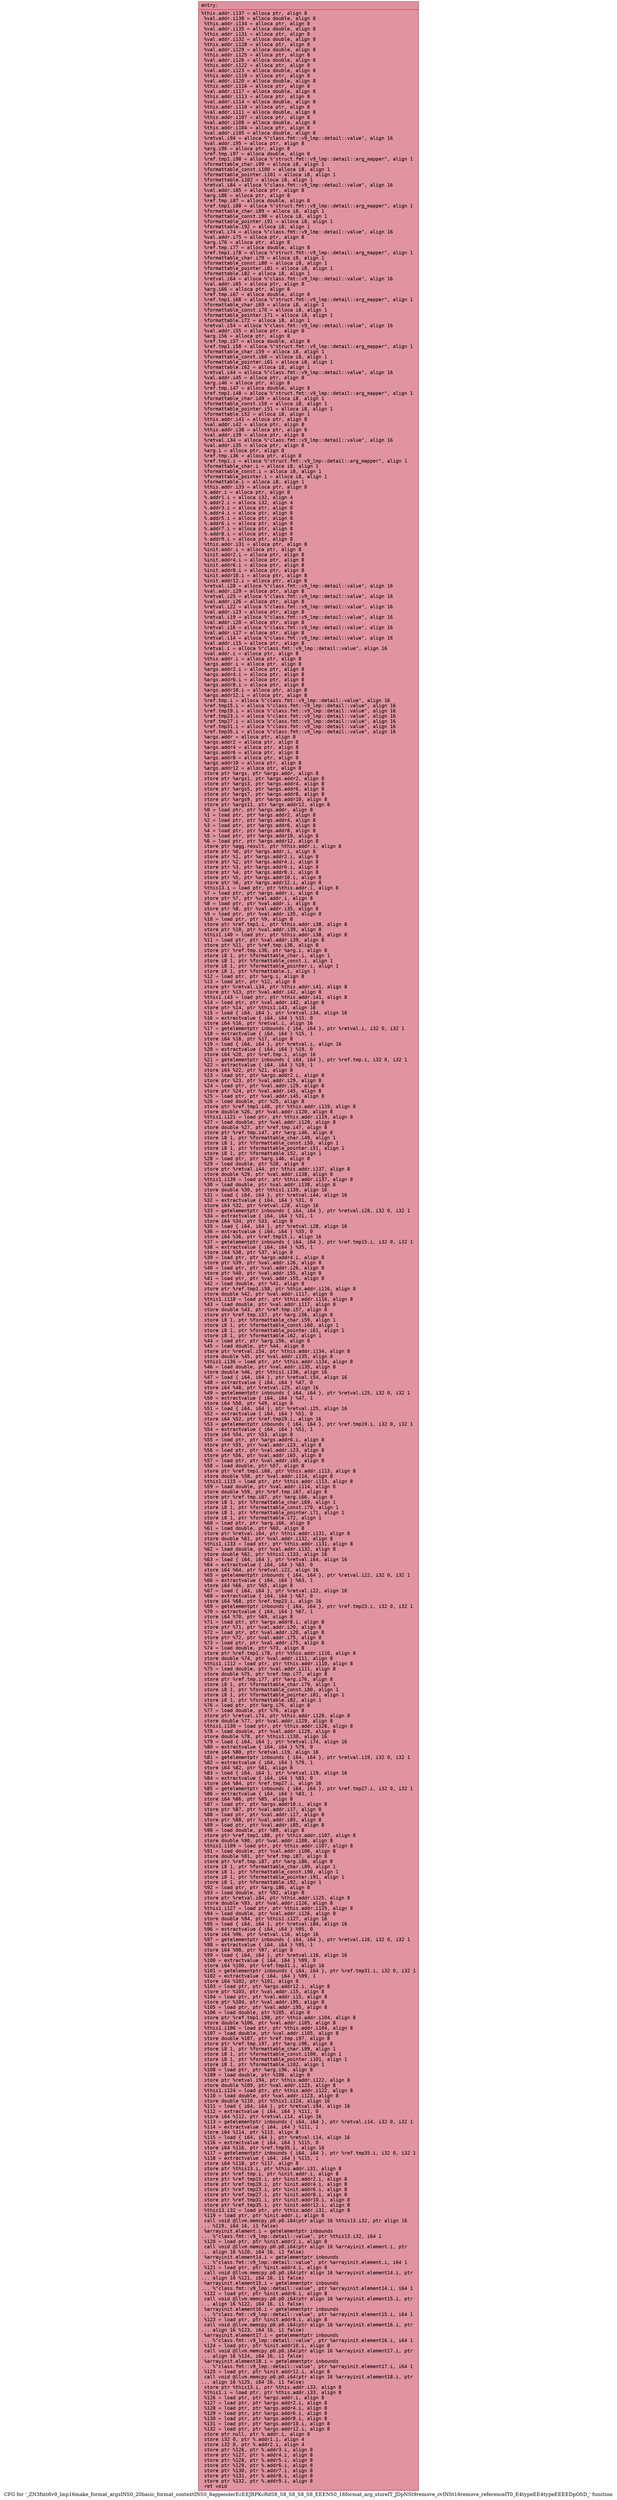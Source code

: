 digraph "CFG for '_ZN3fmt6v9_lmp16make_format_argsINS0_20basic_format_contextINS0_8appenderEcEEJRPKcRdS8_S8_S8_S8_S8_EEENS0_16format_arg_storeIT_JDpNSt9remove_cvINSt16remove_referenceIT0_E4typeEE4typeEEEEDpOSD_' function" {
	label="CFG for '_ZN3fmt6v9_lmp16make_format_argsINS0_20basic_format_contextINS0_8appenderEcEEJRPKcRdS8_S8_S8_S8_S8_EEENS0_16format_arg_storeIT_JDpNSt9remove_cvINSt16remove_referenceIT0_E4typeEE4typeEEEEDpOSD_' function";

	Node0x55e52284ded0 [shape=record,color="#b70d28ff", style=filled, fillcolor="#b70d2870" fontname="Courier",label="{entry:\l|  %this.addr.i137 = alloca ptr, align 8\l  %val.addr.i138 = alloca double, align 8\l  %this.addr.i134 = alloca ptr, align 8\l  %val.addr.i135 = alloca double, align 8\l  %this.addr.i131 = alloca ptr, align 8\l  %val.addr.i132 = alloca double, align 8\l  %this.addr.i128 = alloca ptr, align 8\l  %val.addr.i129 = alloca double, align 8\l  %this.addr.i125 = alloca ptr, align 8\l  %val.addr.i126 = alloca double, align 8\l  %this.addr.i122 = alloca ptr, align 8\l  %val.addr.i123 = alloca double, align 8\l  %this.addr.i119 = alloca ptr, align 8\l  %val.addr.i120 = alloca double, align 8\l  %this.addr.i116 = alloca ptr, align 8\l  %val.addr.i117 = alloca double, align 8\l  %this.addr.i113 = alloca ptr, align 8\l  %val.addr.i114 = alloca double, align 8\l  %this.addr.i110 = alloca ptr, align 8\l  %val.addr.i111 = alloca double, align 8\l  %this.addr.i107 = alloca ptr, align 8\l  %val.addr.i108 = alloca double, align 8\l  %this.addr.i104 = alloca ptr, align 8\l  %val.addr.i105 = alloca double, align 8\l  %retval.i94 = alloca %\"class.fmt::v9_lmp::detail::value\", align 16\l  %val.addr.i95 = alloca ptr, align 8\l  %arg.i96 = alloca ptr, align 8\l  %ref.tmp.i97 = alloca double, align 8\l  %ref.tmp1.i98 = alloca %\"struct.fmt::v9_lmp::detail::arg_mapper\", align 1\l  %formattable_char.i99 = alloca i8, align 1\l  %formattable_const.i100 = alloca i8, align 1\l  %formattable_pointer.i101 = alloca i8, align 1\l  %formattable.i102 = alloca i8, align 1\l  %retval.i84 = alloca %\"class.fmt::v9_lmp::detail::value\", align 16\l  %val.addr.i85 = alloca ptr, align 8\l  %arg.i86 = alloca ptr, align 8\l  %ref.tmp.i87 = alloca double, align 8\l  %ref.tmp1.i88 = alloca %\"struct.fmt::v9_lmp::detail::arg_mapper\", align 1\l  %formattable_char.i89 = alloca i8, align 1\l  %formattable_const.i90 = alloca i8, align 1\l  %formattable_pointer.i91 = alloca i8, align 1\l  %formattable.i92 = alloca i8, align 1\l  %retval.i74 = alloca %\"class.fmt::v9_lmp::detail::value\", align 16\l  %val.addr.i75 = alloca ptr, align 8\l  %arg.i76 = alloca ptr, align 8\l  %ref.tmp.i77 = alloca double, align 8\l  %ref.tmp1.i78 = alloca %\"struct.fmt::v9_lmp::detail::arg_mapper\", align 1\l  %formattable_char.i79 = alloca i8, align 1\l  %formattable_const.i80 = alloca i8, align 1\l  %formattable_pointer.i81 = alloca i8, align 1\l  %formattable.i82 = alloca i8, align 1\l  %retval.i64 = alloca %\"class.fmt::v9_lmp::detail::value\", align 16\l  %val.addr.i65 = alloca ptr, align 8\l  %arg.i66 = alloca ptr, align 8\l  %ref.tmp.i67 = alloca double, align 8\l  %ref.tmp1.i68 = alloca %\"struct.fmt::v9_lmp::detail::arg_mapper\", align 1\l  %formattable_char.i69 = alloca i8, align 1\l  %formattable_const.i70 = alloca i8, align 1\l  %formattable_pointer.i71 = alloca i8, align 1\l  %formattable.i72 = alloca i8, align 1\l  %retval.i54 = alloca %\"class.fmt::v9_lmp::detail::value\", align 16\l  %val.addr.i55 = alloca ptr, align 8\l  %arg.i56 = alloca ptr, align 8\l  %ref.tmp.i57 = alloca double, align 8\l  %ref.tmp1.i58 = alloca %\"struct.fmt::v9_lmp::detail::arg_mapper\", align 1\l  %formattable_char.i59 = alloca i8, align 1\l  %formattable_const.i60 = alloca i8, align 1\l  %formattable_pointer.i61 = alloca i8, align 1\l  %formattable.i62 = alloca i8, align 1\l  %retval.i44 = alloca %\"class.fmt::v9_lmp::detail::value\", align 16\l  %val.addr.i45 = alloca ptr, align 8\l  %arg.i46 = alloca ptr, align 8\l  %ref.tmp.i47 = alloca double, align 8\l  %ref.tmp1.i48 = alloca %\"struct.fmt::v9_lmp::detail::arg_mapper\", align 1\l  %formattable_char.i49 = alloca i8, align 1\l  %formattable_const.i50 = alloca i8, align 1\l  %formattable_pointer.i51 = alloca i8, align 1\l  %formattable.i52 = alloca i8, align 1\l  %this.addr.i41 = alloca ptr, align 8\l  %val.addr.i42 = alloca ptr, align 8\l  %this.addr.i38 = alloca ptr, align 8\l  %val.addr.i39 = alloca ptr, align 8\l  %retval.i34 = alloca %\"class.fmt::v9_lmp::detail::value\", align 16\l  %val.addr.i35 = alloca ptr, align 8\l  %arg.i = alloca ptr, align 8\l  %ref.tmp.i36 = alloca ptr, align 8\l  %ref.tmp1.i = alloca %\"struct.fmt::v9_lmp::detail::arg_mapper\", align 1\l  %formattable_char.i = alloca i8, align 1\l  %formattable_const.i = alloca i8, align 1\l  %formattable_pointer.i = alloca i8, align 1\l  %formattable.i = alloca i8, align 1\l  %this.addr.i33 = alloca ptr, align 8\l  %.addr.i = alloca ptr, align 8\l  %.addr1.i = alloca i32, align 4\l  %.addr2.i = alloca i32, align 4\l  %.addr3.i = alloca ptr, align 8\l  %.addr4.i = alloca ptr, align 8\l  %.addr5.i = alloca ptr, align 8\l  %.addr6.i = alloca ptr, align 8\l  %.addr7.i = alloca ptr, align 8\l  %.addr8.i = alloca ptr, align 8\l  %.addr9.i = alloca ptr, align 8\l  %this.addr.i31 = alloca ptr, align 8\l  %init.addr.i = alloca ptr, align 8\l  %init.addr2.i = alloca ptr, align 8\l  %init.addr4.i = alloca ptr, align 8\l  %init.addr6.i = alloca ptr, align 8\l  %init.addr8.i = alloca ptr, align 8\l  %init.addr10.i = alloca ptr, align 8\l  %init.addr12.i = alloca ptr, align 8\l  %retval.i28 = alloca %\"class.fmt::v9_lmp::detail::value\", align 16\l  %val.addr.i29 = alloca ptr, align 8\l  %retval.i25 = alloca %\"class.fmt::v9_lmp::detail::value\", align 16\l  %val.addr.i26 = alloca ptr, align 8\l  %retval.i22 = alloca %\"class.fmt::v9_lmp::detail::value\", align 16\l  %val.addr.i23 = alloca ptr, align 8\l  %retval.i19 = alloca %\"class.fmt::v9_lmp::detail::value\", align 16\l  %val.addr.i20 = alloca ptr, align 8\l  %retval.i16 = alloca %\"class.fmt::v9_lmp::detail::value\", align 16\l  %val.addr.i17 = alloca ptr, align 8\l  %retval.i14 = alloca %\"class.fmt::v9_lmp::detail::value\", align 16\l  %val.addr.i15 = alloca ptr, align 8\l  %retval.i = alloca %\"class.fmt::v9_lmp::detail::value\", align 16\l  %val.addr.i = alloca ptr, align 8\l  %this.addr.i = alloca ptr, align 8\l  %args.addr.i = alloca ptr, align 8\l  %args.addr2.i = alloca ptr, align 8\l  %args.addr4.i = alloca ptr, align 8\l  %args.addr6.i = alloca ptr, align 8\l  %args.addr8.i = alloca ptr, align 8\l  %args.addr10.i = alloca ptr, align 8\l  %args.addr12.i = alloca ptr, align 8\l  %ref.tmp.i = alloca %\"class.fmt::v9_lmp::detail::value\", align 16\l  %ref.tmp15.i = alloca %\"class.fmt::v9_lmp::detail::value\", align 16\l  %ref.tmp19.i = alloca %\"class.fmt::v9_lmp::detail::value\", align 16\l  %ref.tmp23.i = alloca %\"class.fmt::v9_lmp::detail::value\", align 16\l  %ref.tmp27.i = alloca %\"class.fmt::v9_lmp::detail::value\", align 16\l  %ref.tmp31.i = alloca %\"class.fmt::v9_lmp::detail::value\", align 16\l  %ref.tmp35.i = alloca %\"class.fmt::v9_lmp::detail::value\", align 16\l  %args.addr = alloca ptr, align 8\l  %args.addr2 = alloca ptr, align 8\l  %args.addr4 = alloca ptr, align 8\l  %args.addr6 = alloca ptr, align 8\l  %args.addr8 = alloca ptr, align 8\l  %args.addr10 = alloca ptr, align 8\l  %args.addr12 = alloca ptr, align 8\l  store ptr %args, ptr %args.addr, align 8\l  store ptr %args1, ptr %args.addr2, align 8\l  store ptr %args3, ptr %args.addr4, align 8\l  store ptr %args5, ptr %args.addr6, align 8\l  store ptr %args7, ptr %args.addr8, align 8\l  store ptr %args9, ptr %args.addr10, align 8\l  store ptr %args11, ptr %args.addr12, align 8\l  %0 = load ptr, ptr %args.addr, align 8\l  %1 = load ptr, ptr %args.addr2, align 8\l  %2 = load ptr, ptr %args.addr4, align 8\l  %3 = load ptr, ptr %args.addr6, align 8\l  %4 = load ptr, ptr %args.addr8, align 8\l  %5 = load ptr, ptr %args.addr10, align 8\l  %6 = load ptr, ptr %args.addr12, align 8\l  store ptr %agg.result, ptr %this.addr.i, align 8\l  store ptr %0, ptr %args.addr.i, align 8\l  store ptr %1, ptr %args.addr2.i, align 8\l  store ptr %2, ptr %args.addr4.i, align 8\l  store ptr %3, ptr %args.addr6.i, align 8\l  store ptr %4, ptr %args.addr8.i, align 8\l  store ptr %5, ptr %args.addr10.i, align 8\l  store ptr %6, ptr %args.addr12.i, align 8\l  %this13.i = load ptr, ptr %this.addr.i, align 8\l  %7 = load ptr, ptr %args.addr.i, align 8\l  store ptr %7, ptr %val.addr.i, align 8\l  %8 = load ptr, ptr %val.addr.i, align 8\l  store ptr %8, ptr %val.addr.i35, align 8\l  %9 = load ptr, ptr %val.addr.i35, align 8\l  %10 = load ptr, ptr %9, align 8\l  store ptr %ref.tmp1.i, ptr %this.addr.i38, align 8\l  store ptr %10, ptr %val.addr.i39, align 8\l  %this1.i40 = load ptr, ptr %this.addr.i38, align 8\l  %11 = load ptr, ptr %val.addr.i39, align 8\l  store ptr %11, ptr %ref.tmp.i36, align 8\l  store ptr %ref.tmp.i36, ptr %arg.i, align 8\l  store i8 1, ptr %formattable_char.i, align 1\l  store i8 1, ptr %formattable_const.i, align 1\l  store i8 1, ptr %formattable_pointer.i, align 1\l  store i8 1, ptr %formattable.i, align 1\l  %12 = load ptr, ptr %arg.i, align 8\l  %13 = load ptr, ptr %12, align 8\l  store ptr %retval.i34, ptr %this.addr.i41, align 8\l  store ptr %13, ptr %val.addr.i42, align 8\l  %this1.i43 = load ptr, ptr %this.addr.i41, align 8\l  %14 = load ptr, ptr %val.addr.i42, align 8\l  store ptr %14, ptr %this1.i43, align 16\l  %15 = load \{ i64, i64 \}, ptr %retval.i34, align 16\l  %16 = extractvalue \{ i64, i64 \} %15, 0\l  store i64 %16, ptr %retval.i, align 16\l  %17 = getelementptr inbounds \{ i64, i64 \}, ptr %retval.i, i32 0, i32 1\l  %18 = extractvalue \{ i64, i64 \} %15, 1\l  store i64 %18, ptr %17, align 8\l  %19 = load \{ i64, i64 \}, ptr %retval.i, align 16\l  %20 = extractvalue \{ i64, i64 \} %19, 0\l  store i64 %20, ptr %ref.tmp.i, align 16\l  %21 = getelementptr inbounds \{ i64, i64 \}, ptr %ref.tmp.i, i32 0, i32 1\l  %22 = extractvalue \{ i64, i64 \} %19, 1\l  store i64 %22, ptr %21, align 8\l  %23 = load ptr, ptr %args.addr2.i, align 8\l  store ptr %23, ptr %val.addr.i29, align 8\l  %24 = load ptr, ptr %val.addr.i29, align 8\l  store ptr %24, ptr %val.addr.i45, align 8\l  %25 = load ptr, ptr %val.addr.i45, align 8\l  %26 = load double, ptr %25, align 8\l  store ptr %ref.tmp1.i48, ptr %this.addr.i119, align 8\l  store double %26, ptr %val.addr.i120, align 8\l  %this1.i121 = load ptr, ptr %this.addr.i119, align 8\l  %27 = load double, ptr %val.addr.i120, align 8\l  store double %27, ptr %ref.tmp.i47, align 8\l  store ptr %ref.tmp.i47, ptr %arg.i46, align 8\l  store i8 1, ptr %formattable_char.i49, align 1\l  store i8 1, ptr %formattable_const.i50, align 1\l  store i8 1, ptr %formattable_pointer.i51, align 1\l  store i8 1, ptr %formattable.i52, align 1\l  %28 = load ptr, ptr %arg.i46, align 8\l  %29 = load double, ptr %28, align 8\l  store ptr %retval.i44, ptr %this.addr.i137, align 8\l  store double %29, ptr %val.addr.i138, align 8\l  %this1.i139 = load ptr, ptr %this.addr.i137, align 8\l  %30 = load double, ptr %val.addr.i138, align 8\l  store double %30, ptr %this1.i139, align 16\l  %31 = load \{ i64, i64 \}, ptr %retval.i44, align 16\l  %32 = extractvalue \{ i64, i64 \} %31, 0\l  store i64 %32, ptr %retval.i28, align 16\l  %33 = getelementptr inbounds \{ i64, i64 \}, ptr %retval.i28, i32 0, i32 1\l  %34 = extractvalue \{ i64, i64 \} %31, 1\l  store i64 %34, ptr %33, align 8\l  %35 = load \{ i64, i64 \}, ptr %retval.i28, align 16\l  %36 = extractvalue \{ i64, i64 \} %35, 0\l  store i64 %36, ptr %ref.tmp15.i, align 16\l  %37 = getelementptr inbounds \{ i64, i64 \}, ptr %ref.tmp15.i, i32 0, i32 1\l  %38 = extractvalue \{ i64, i64 \} %35, 1\l  store i64 %38, ptr %37, align 8\l  %39 = load ptr, ptr %args.addr4.i, align 8\l  store ptr %39, ptr %val.addr.i26, align 8\l  %40 = load ptr, ptr %val.addr.i26, align 8\l  store ptr %40, ptr %val.addr.i55, align 8\l  %41 = load ptr, ptr %val.addr.i55, align 8\l  %42 = load double, ptr %41, align 8\l  store ptr %ref.tmp1.i58, ptr %this.addr.i116, align 8\l  store double %42, ptr %val.addr.i117, align 8\l  %this1.i118 = load ptr, ptr %this.addr.i116, align 8\l  %43 = load double, ptr %val.addr.i117, align 8\l  store double %43, ptr %ref.tmp.i57, align 8\l  store ptr %ref.tmp.i57, ptr %arg.i56, align 8\l  store i8 1, ptr %formattable_char.i59, align 1\l  store i8 1, ptr %formattable_const.i60, align 1\l  store i8 1, ptr %formattable_pointer.i61, align 1\l  store i8 1, ptr %formattable.i62, align 1\l  %44 = load ptr, ptr %arg.i56, align 8\l  %45 = load double, ptr %44, align 8\l  store ptr %retval.i54, ptr %this.addr.i134, align 8\l  store double %45, ptr %val.addr.i135, align 8\l  %this1.i136 = load ptr, ptr %this.addr.i134, align 8\l  %46 = load double, ptr %val.addr.i135, align 8\l  store double %46, ptr %this1.i136, align 16\l  %47 = load \{ i64, i64 \}, ptr %retval.i54, align 16\l  %48 = extractvalue \{ i64, i64 \} %47, 0\l  store i64 %48, ptr %retval.i25, align 16\l  %49 = getelementptr inbounds \{ i64, i64 \}, ptr %retval.i25, i32 0, i32 1\l  %50 = extractvalue \{ i64, i64 \} %47, 1\l  store i64 %50, ptr %49, align 8\l  %51 = load \{ i64, i64 \}, ptr %retval.i25, align 16\l  %52 = extractvalue \{ i64, i64 \} %51, 0\l  store i64 %52, ptr %ref.tmp19.i, align 16\l  %53 = getelementptr inbounds \{ i64, i64 \}, ptr %ref.tmp19.i, i32 0, i32 1\l  %54 = extractvalue \{ i64, i64 \} %51, 1\l  store i64 %54, ptr %53, align 8\l  %55 = load ptr, ptr %args.addr6.i, align 8\l  store ptr %55, ptr %val.addr.i23, align 8\l  %56 = load ptr, ptr %val.addr.i23, align 8\l  store ptr %56, ptr %val.addr.i65, align 8\l  %57 = load ptr, ptr %val.addr.i65, align 8\l  %58 = load double, ptr %57, align 8\l  store ptr %ref.tmp1.i68, ptr %this.addr.i113, align 8\l  store double %58, ptr %val.addr.i114, align 8\l  %this1.i115 = load ptr, ptr %this.addr.i113, align 8\l  %59 = load double, ptr %val.addr.i114, align 8\l  store double %59, ptr %ref.tmp.i67, align 8\l  store ptr %ref.tmp.i67, ptr %arg.i66, align 8\l  store i8 1, ptr %formattable_char.i69, align 1\l  store i8 1, ptr %formattable_const.i70, align 1\l  store i8 1, ptr %formattable_pointer.i71, align 1\l  store i8 1, ptr %formattable.i72, align 1\l  %60 = load ptr, ptr %arg.i66, align 8\l  %61 = load double, ptr %60, align 8\l  store ptr %retval.i64, ptr %this.addr.i131, align 8\l  store double %61, ptr %val.addr.i132, align 8\l  %this1.i133 = load ptr, ptr %this.addr.i131, align 8\l  %62 = load double, ptr %val.addr.i132, align 8\l  store double %62, ptr %this1.i133, align 16\l  %63 = load \{ i64, i64 \}, ptr %retval.i64, align 16\l  %64 = extractvalue \{ i64, i64 \} %63, 0\l  store i64 %64, ptr %retval.i22, align 16\l  %65 = getelementptr inbounds \{ i64, i64 \}, ptr %retval.i22, i32 0, i32 1\l  %66 = extractvalue \{ i64, i64 \} %63, 1\l  store i64 %66, ptr %65, align 8\l  %67 = load \{ i64, i64 \}, ptr %retval.i22, align 16\l  %68 = extractvalue \{ i64, i64 \} %67, 0\l  store i64 %68, ptr %ref.tmp23.i, align 16\l  %69 = getelementptr inbounds \{ i64, i64 \}, ptr %ref.tmp23.i, i32 0, i32 1\l  %70 = extractvalue \{ i64, i64 \} %67, 1\l  store i64 %70, ptr %69, align 8\l  %71 = load ptr, ptr %args.addr8.i, align 8\l  store ptr %71, ptr %val.addr.i20, align 8\l  %72 = load ptr, ptr %val.addr.i20, align 8\l  store ptr %72, ptr %val.addr.i75, align 8\l  %73 = load ptr, ptr %val.addr.i75, align 8\l  %74 = load double, ptr %73, align 8\l  store ptr %ref.tmp1.i78, ptr %this.addr.i110, align 8\l  store double %74, ptr %val.addr.i111, align 8\l  %this1.i112 = load ptr, ptr %this.addr.i110, align 8\l  %75 = load double, ptr %val.addr.i111, align 8\l  store double %75, ptr %ref.tmp.i77, align 8\l  store ptr %ref.tmp.i77, ptr %arg.i76, align 8\l  store i8 1, ptr %formattable_char.i79, align 1\l  store i8 1, ptr %formattable_const.i80, align 1\l  store i8 1, ptr %formattable_pointer.i81, align 1\l  store i8 1, ptr %formattable.i82, align 1\l  %76 = load ptr, ptr %arg.i76, align 8\l  %77 = load double, ptr %76, align 8\l  store ptr %retval.i74, ptr %this.addr.i128, align 8\l  store double %77, ptr %val.addr.i129, align 8\l  %this1.i130 = load ptr, ptr %this.addr.i128, align 8\l  %78 = load double, ptr %val.addr.i129, align 8\l  store double %78, ptr %this1.i130, align 16\l  %79 = load \{ i64, i64 \}, ptr %retval.i74, align 16\l  %80 = extractvalue \{ i64, i64 \} %79, 0\l  store i64 %80, ptr %retval.i19, align 16\l  %81 = getelementptr inbounds \{ i64, i64 \}, ptr %retval.i19, i32 0, i32 1\l  %82 = extractvalue \{ i64, i64 \} %79, 1\l  store i64 %82, ptr %81, align 8\l  %83 = load \{ i64, i64 \}, ptr %retval.i19, align 16\l  %84 = extractvalue \{ i64, i64 \} %83, 0\l  store i64 %84, ptr %ref.tmp27.i, align 16\l  %85 = getelementptr inbounds \{ i64, i64 \}, ptr %ref.tmp27.i, i32 0, i32 1\l  %86 = extractvalue \{ i64, i64 \} %83, 1\l  store i64 %86, ptr %85, align 8\l  %87 = load ptr, ptr %args.addr10.i, align 8\l  store ptr %87, ptr %val.addr.i17, align 8\l  %88 = load ptr, ptr %val.addr.i17, align 8\l  store ptr %88, ptr %val.addr.i85, align 8\l  %89 = load ptr, ptr %val.addr.i85, align 8\l  %90 = load double, ptr %89, align 8\l  store ptr %ref.tmp1.i88, ptr %this.addr.i107, align 8\l  store double %90, ptr %val.addr.i108, align 8\l  %this1.i109 = load ptr, ptr %this.addr.i107, align 8\l  %91 = load double, ptr %val.addr.i108, align 8\l  store double %91, ptr %ref.tmp.i87, align 8\l  store ptr %ref.tmp.i87, ptr %arg.i86, align 8\l  store i8 1, ptr %formattable_char.i89, align 1\l  store i8 1, ptr %formattable_const.i90, align 1\l  store i8 1, ptr %formattable_pointer.i91, align 1\l  store i8 1, ptr %formattable.i92, align 1\l  %92 = load ptr, ptr %arg.i86, align 8\l  %93 = load double, ptr %92, align 8\l  store ptr %retval.i84, ptr %this.addr.i125, align 8\l  store double %93, ptr %val.addr.i126, align 8\l  %this1.i127 = load ptr, ptr %this.addr.i125, align 8\l  %94 = load double, ptr %val.addr.i126, align 8\l  store double %94, ptr %this1.i127, align 16\l  %95 = load \{ i64, i64 \}, ptr %retval.i84, align 16\l  %96 = extractvalue \{ i64, i64 \} %95, 0\l  store i64 %96, ptr %retval.i16, align 16\l  %97 = getelementptr inbounds \{ i64, i64 \}, ptr %retval.i16, i32 0, i32 1\l  %98 = extractvalue \{ i64, i64 \} %95, 1\l  store i64 %98, ptr %97, align 8\l  %99 = load \{ i64, i64 \}, ptr %retval.i16, align 16\l  %100 = extractvalue \{ i64, i64 \} %99, 0\l  store i64 %100, ptr %ref.tmp31.i, align 16\l  %101 = getelementptr inbounds \{ i64, i64 \}, ptr %ref.tmp31.i, i32 0, i32 1\l  %102 = extractvalue \{ i64, i64 \} %99, 1\l  store i64 %102, ptr %101, align 8\l  %103 = load ptr, ptr %args.addr12.i, align 8\l  store ptr %103, ptr %val.addr.i15, align 8\l  %104 = load ptr, ptr %val.addr.i15, align 8\l  store ptr %104, ptr %val.addr.i95, align 8\l  %105 = load ptr, ptr %val.addr.i95, align 8\l  %106 = load double, ptr %105, align 8\l  store ptr %ref.tmp1.i98, ptr %this.addr.i104, align 8\l  store double %106, ptr %val.addr.i105, align 8\l  %this1.i106 = load ptr, ptr %this.addr.i104, align 8\l  %107 = load double, ptr %val.addr.i105, align 8\l  store double %107, ptr %ref.tmp.i97, align 8\l  store ptr %ref.tmp.i97, ptr %arg.i96, align 8\l  store i8 1, ptr %formattable_char.i99, align 1\l  store i8 1, ptr %formattable_const.i100, align 1\l  store i8 1, ptr %formattable_pointer.i101, align 1\l  store i8 1, ptr %formattable.i102, align 1\l  %108 = load ptr, ptr %arg.i96, align 8\l  %109 = load double, ptr %108, align 8\l  store ptr %retval.i94, ptr %this.addr.i122, align 8\l  store double %109, ptr %val.addr.i123, align 8\l  %this1.i124 = load ptr, ptr %this.addr.i122, align 8\l  %110 = load double, ptr %val.addr.i123, align 8\l  store double %110, ptr %this1.i124, align 16\l  %111 = load \{ i64, i64 \}, ptr %retval.i94, align 16\l  %112 = extractvalue \{ i64, i64 \} %111, 0\l  store i64 %112, ptr %retval.i14, align 16\l  %113 = getelementptr inbounds \{ i64, i64 \}, ptr %retval.i14, i32 0, i32 1\l  %114 = extractvalue \{ i64, i64 \} %111, 1\l  store i64 %114, ptr %113, align 8\l  %115 = load \{ i64, i64 \}, ptr %retval.i14, align 16\l  %116 = extractvalue \{ i64, i64 \} %115, 0\l  store i64 %116, ptr %ref.tmp35.i, align 16\l  %117 = getelementptr inbounds \{ i64, i64 \}, ptr %ref.tmp35.i, i32 0, i32 1\l  %118 = extractvalue \{ i64, i64 \} %115, 1\l  store i64 %118, ptr %117, align 8\l  store ptr %this13.i, ptr %this.addr.i31, align 8\l  store ptr %ref.tmp.i, ptr %init.addr.i, align 8\l  store ptr %ref.tmp15.i, ptr %init.addr2.i, align 8\l  store ptr %ref.tmp19.i, ptr %init.addr4.i, align 8\l  store ptr %ref.tmp23.i, ptr %init.addr6.i, align 8\l  store ptr %ref.tmp27.i, ptr %init.addr8.i, align 8\l  store ptr %ref.tmp31.i, ptr %init.addr10.i, align 8\l  store ptr %ref.tmp35.i, ptr %init.addr12.i, align 8\l  %this13.i32 = load ptr, ptr %this.addr.i31, align 8\l  %119 = load ptr, ptr %init.addr.i, align 8\l  call void @llvm.memcpy.p0.p0.i64(ptr align 16 %this13.i32, ptr align 16\l... %119, i64 16, i1 false)\l  %arrayinit.element.i = getelementptr inbounds\l... %\"class.fmt::v9_lmp::detail::value\", ptr %this13.i32, i64 1\l  %120 = load ptr, ptr %init.addr2.i, align 8\l  call void @llvm.memcpy.p0.p0.i64(ptr align 16 %arrayinit.element.i, ptr\l... align 16 %120, i64 16, i1 false)\l  %arrayinit.element14.i = getelementptr inbounds\l... %\"class.fmt::v9_lmp::detail::value\", ptr %arrayinit.element.i, i64 1\l  %121 = load ptr, ptr %init.addr4.i, align 8\l  call void @llvm.memcpy.p0.p0.i64(ptr align 16 %arrayinit.element14.i, ptr\l... align 16 %121, i64 16, i1 false)\l  %arrayinit.element15.i = getelementptr inbounds\l... %\"class.fmt::v9_lmp::detail::value\", ptr %arrayinit.element14.i, i64 1\l  %122 = load ptr, ptr %init.addr6.i, align 8\l  call void @llvm.memcpy.p0.p0.i64(ptr align 16 %arrayinit.element15.i, ptr\l... align 16 %122, i64 16, i1 false)\l  %arrayinit.element16.i = getelementptr inbounds\l... %\"class.fmt::v9_lmp::detail::value\", ptr %arrayinit.element15.i, i64 1\l  %123 = load ptr, ptr %init.addr8.i, align 8\l  call void @llvm.memcpy.p0.p0.i64(ptr align 16 %arrayinit.element16.i, ptr\l... align 16 %123, i64 16, i1 false)\l  %arrayinit.element17.i = getelementptr inbounds\l... %\"class.fmt::v9_lmp::detail::value\", ptr %arrayinit.element16.i, i64 1\l  %124 = load ptr, ptr %init.addr10.i, align 8\l  call void @llvm.memcpy.p0.p0.i64(ptr align 16 %arrayinit.element17.i, ptr\l... align 16 %124, i64 16, i1 false)\l  %arrayinit.element18.i = getelementptr inbounds\l... %\"class.fmt::v9_lmp::detail::value\", ptr %arrayinit.element17.i, i64 1\l  %125 = load ptr, ptr %init.addr12.i, align 8\l  call void @llvm.memcpy.p0.p0.i64(ptr align 16 %arrayinit.element18.i, ptr\l... align 16 %125, i64 16, i1 false)\l  store ptr %this13.i, ptr %this.addr.i33, align 8\l  %this1.i = load ptr, ptr %this.addr.i33, align 8\l  %126 = load ptr, ptr %args.addr.i, align 8\l  %127 = load ptr, ptr %args.addr2.i, align 8\l  %128 = load ptr, ptr %args.addr4.i, align 8\l  %129 = load ptr, ptr %args.addr6.i, align 8\l  %130 = load ptr, ptr %args.addr8.i, align 8\l  %131 = load ptr, ptr %args.addr10.i, align 8\l  %132 = load ptr, ptr %args.addr12.i, align 8\l  store ptr null, ptr %.addr.i, align 8\l  store i32 0, ptr %.addr1.i, align 4\l  store i32 0, ptr %.addr2.i, align 4\l  store ptr %126, ptr %.addr3.i, align 8\l  store ptr %127, ptr %.addr4.i, align 8\l  store ptr %128, ptr %.addr5.i, align 8\l  store ptr %129, ptr %.addr6.i, align 8\l  store ptr %130, ptr %.addr7.i, align 8\l  store ptr %131, ptr %.addr8.i, align 8\l  store ptr %132, ptr %.addr9.i, align 8\l  ret void\l}"];
}
